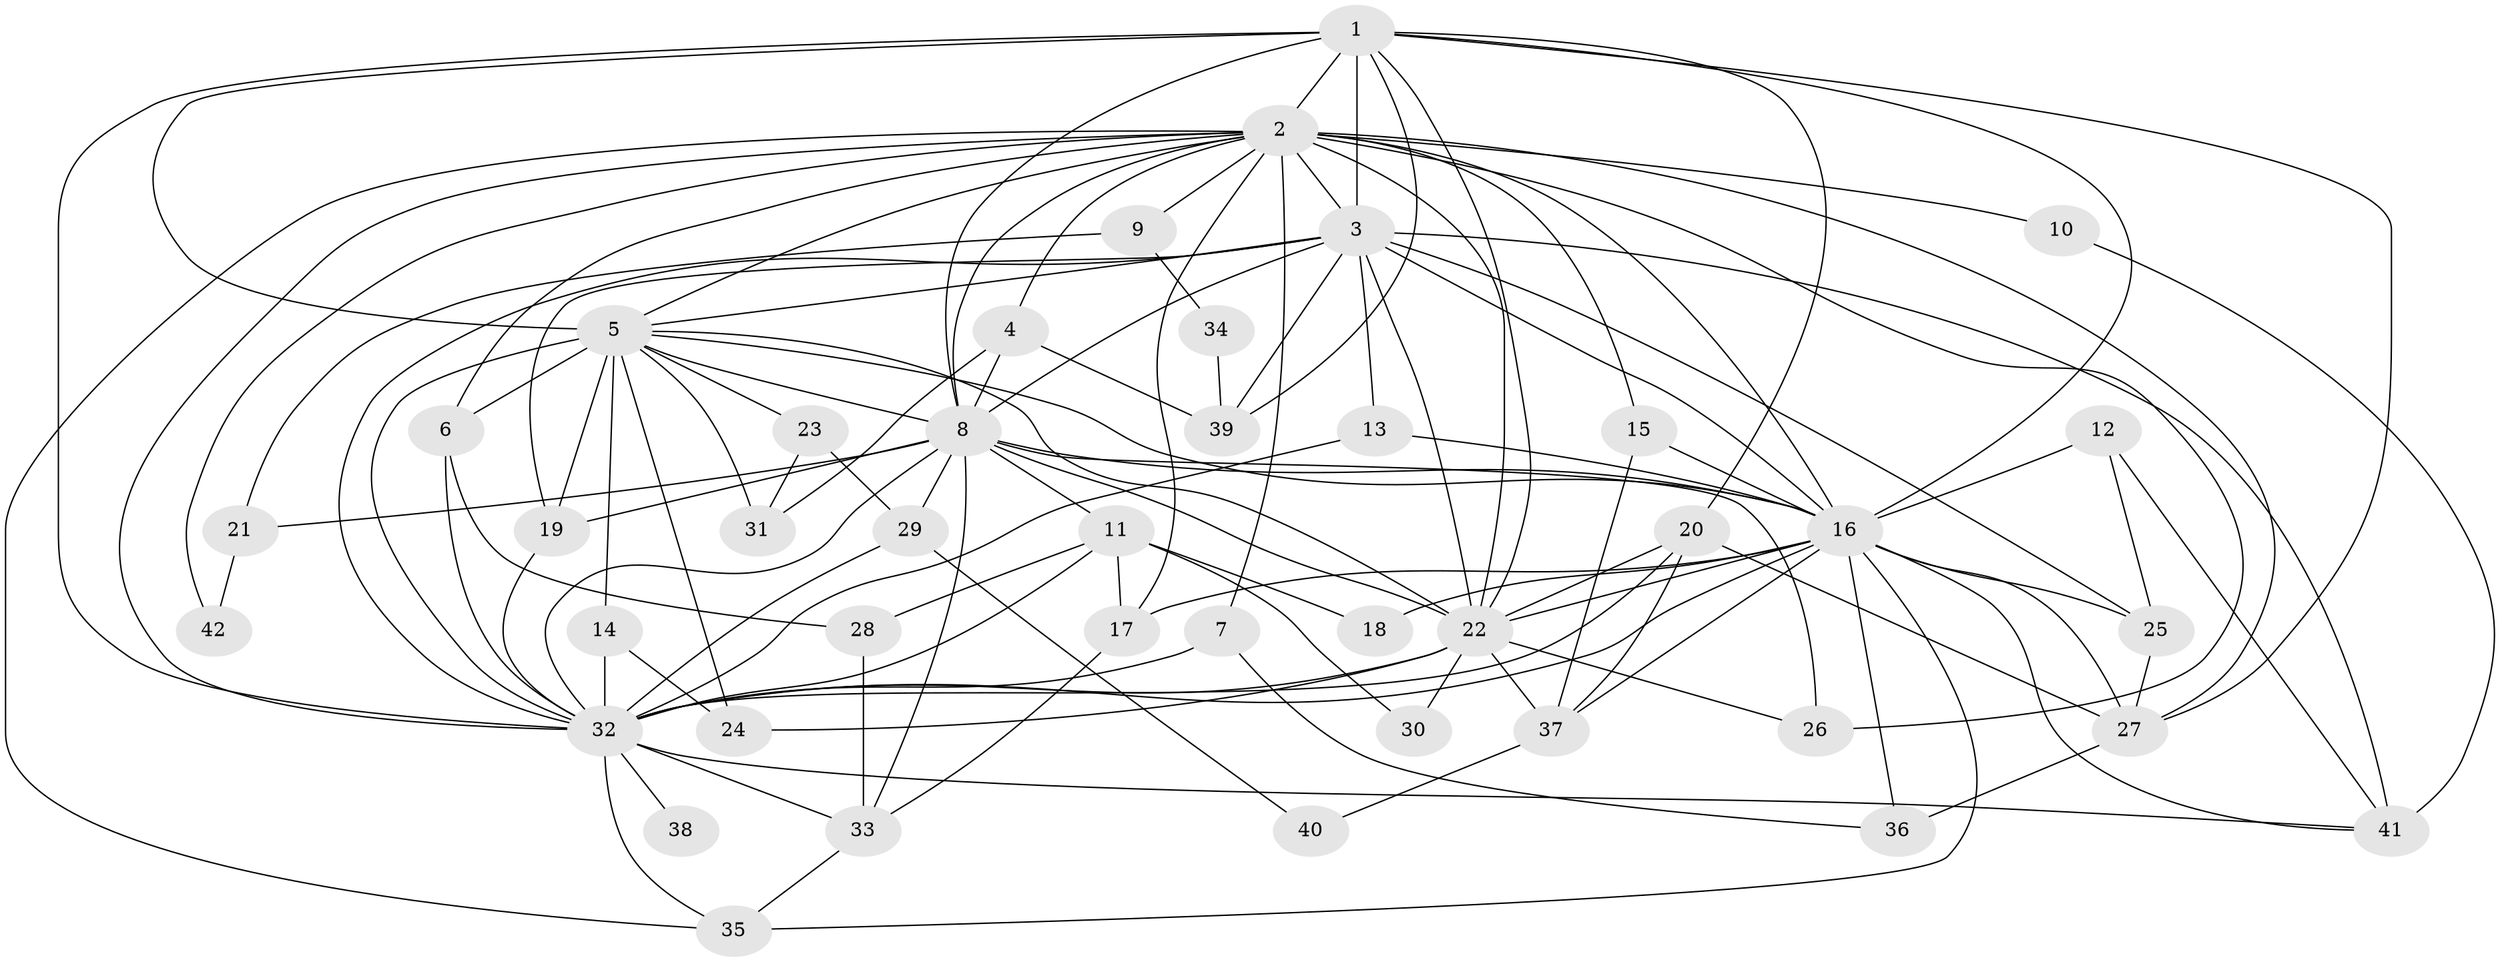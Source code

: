 // original degree distribution, {17: 0.024096385542168676, 13: 0.012048192771084338, 16: 0.012048192771084338, 10: 0.012048192771084338, 22: 0.024096385542168676, 19: 0.012048192771084338, 26: 0.012048192771084338, 15: 0.012048192771084338, 2: 0.4939759036144578, 5: 0.060240963855421686, 4: 0.12048192771084337, 7: 0.012048192771084338, 3: 0.18072289156626506, 6: 0.012048192771084338}
// Generated by graph-tools (version 1.1) at 2025/01/03/09/25 03:01:34]
// undirected, 42 vertices, 116 edges
graph export_dot {
graph [start="1"]
  node [color=gray90,style=filled];
  1;
  2;
  3;
  4;
  5;
  6;
  7;
  8;
  9;
  10;
  11;
  12;
  13;
  14;
  15;
  16;
  17;
  18;
  19;
  20;
  21;
  22;
  23;
  24;
  25;
  26;
  27;
  28;
  29;
  30;
  31;
  32;
  33;
  34;
  35;
  36;
  37;
  38;
  39;
  40;
  41;
  42;
  1 -- 2 [weight=4.0];
  1 -- 3 [weight=3.0];
  1 -- 5 [weight=2.0];
  1 -- 8 [weight=2.0];
  1 -- 16 [weight=2.0];
  1 -- 20 [weight=1.0];
  1 -- 22 [weight=3.0];
  1 -- 27 [weight=1.0];
  1 -- 32 [weight=2.0];
  1 -- 39 [weight=1.0];
  2 -- 3 [weight=3.0];
  2 -- 4 [weight=1.0];
  2 -- 5 [weight=3.0];
  2 -- 6 [weight=1.0];
  2 -- 7 [weight=1.0];
  2 -- 8 [weight=3.0];
  2 -- 9 [weight=2.0];
  2 -- 10 [weight=1.0];
  2 -- 15 [weight=1.0];
  2 -- 16 [weight=2.0];
  2 -- 17 [weight=1.0];
  2 -- 22 [weight=3.0];
  2 -- 26 [weight=1.0];
  2 -- 27 [weight=1.0];
  2 -- 32 [weight=2.0];
  2 -- 35 [weight=1.0];
  2 -- 42 [weight=1.0];
  3 -- 5 [weight=1.0];
  3 -- 8 [weight=1.0];
  3 -- 13 [weight=1.0];
  3 -- 16 [weight=1.0];
  3 -- 19 [weight=1.0];
  3 -- 22 [weight=1.0];
  3 -- 25 [weight=1.0];
  3 -- 32 [weight=1.0];
  3 -- 39 [weight=1.0];
  3 -- 41 [weight=1.0];
  4 -- 8 [weight=1.0];
  4 -- 31 [weight=1.0];
  4 -- 39 [weight=1.0];
  5 -- 6 [weight=1.0];
  5 -- 8 [weight=1.0];
  5 -- 14 [weight=1.0];
  5 -- 16 [weight=1.0];
  5 -- 19 [weight=1.0];
  5 -- 22 [weight=1.0];
  5 -- 23 [weight=1.0];
  5 -- 24 [weight=1.0];
  5 -- 31 [weight=1.0];
  5 -- 32 [weight=1.0];
  6 -- 28 [weight=1.0];
  6 -- 32 [weight=1.0];
  7 -- 32 [weight=1.0];
  7 -- 36 [weight=1.0];
  8 -- 11 [weight=2.0];
  8 -- 16 [weight=2.0];
  8 -- 19 [weight=1.0];
  8 -- 21 [weight=1.0];
  8 -- 22 [weight=2.0];
  8 -- 26 [weight=1.0];
  8 -- 29 [weight=1.0];
  8 -- 32 [weight=3.0];
  8 -- 33 [weight=1.0];
  9 -- 21 [weight=1.0];
  9 -- 34 [weight=2.0];
  10 -- 41 [weight=1.0];
  11 -- 17 [weight=1.0];
  11 -- 18 [weight=1.0];
  11 -- 28 [weight=1.0];
  11 -- 30 [weight=1.0];
  11 -- 32 [weight=1.0];
  12 -- 16 [weight=1.0];
  12 -- 25 [weight=1.0];
  12 -- 41 [weight=1.0];
  13 -- 16 [weight=1.0];
  13 -- 32 [weight=1.0];
  14 -- 24 [weight=1.0];
  14 -- 32 [weight=2.0];
  15 -- 16 [weight=1.0];
  15 -- 37 [weight=1.0];
  16 -- 17 [weight=1.0];
  16 -- 18 [weight=1.0];
  16 -- 22 [weight=1.0];
  16 -- 25 [weight=1.0];
  16 -- 27 [weight=1.0];
  16 -- 32 [weight=2.0];
  16 -- 35 [weight=1.0];
  16 -- 36 [weight=1.0];
  16 -- 37 [weight=1.0];
  16 -- 41 [weight=1.0];
  17 -- 33 [weight=1.0];
  19 -- 32 [weight=1.0];
  20 -- 22 [weight=1.0];
  20 -- 27 [weight=1.0];
  20 -- 32 [weight=1.0];
  20 -- 37 [weight=1.0];
  21 -- 42 [weight=1.0];
  22 -- 24 [weight=1.0];
  22 -- 26 [weight=1.0];
  22 -- 30 [weight=1.0];
  22 -- 32 [weight=1.0];
  22 -- 37 [weight=1.0];
  23 -- 29 [weight=1.0];
  23 -- 31 [weight=1.0];
  25 -- 27 [weight=1.0];
  27 -- 36 [weight=1.0];
  28 -- 33 [weight=1.0];
  29 -- 32 [weight=1.0];
  29 -- 40 [weight=1.0];
  32 -- 33 [weight=1.0];
  32 -- 35 [weight=1.0];
  32 -- 38 [weight=1.0];
  32 -- 41 [weight=1.0];
  33 -- 35 [weight=1.0];
  34 -- 39 [weight=1.0];
  37 -- 40 [weight=1.0];
}
